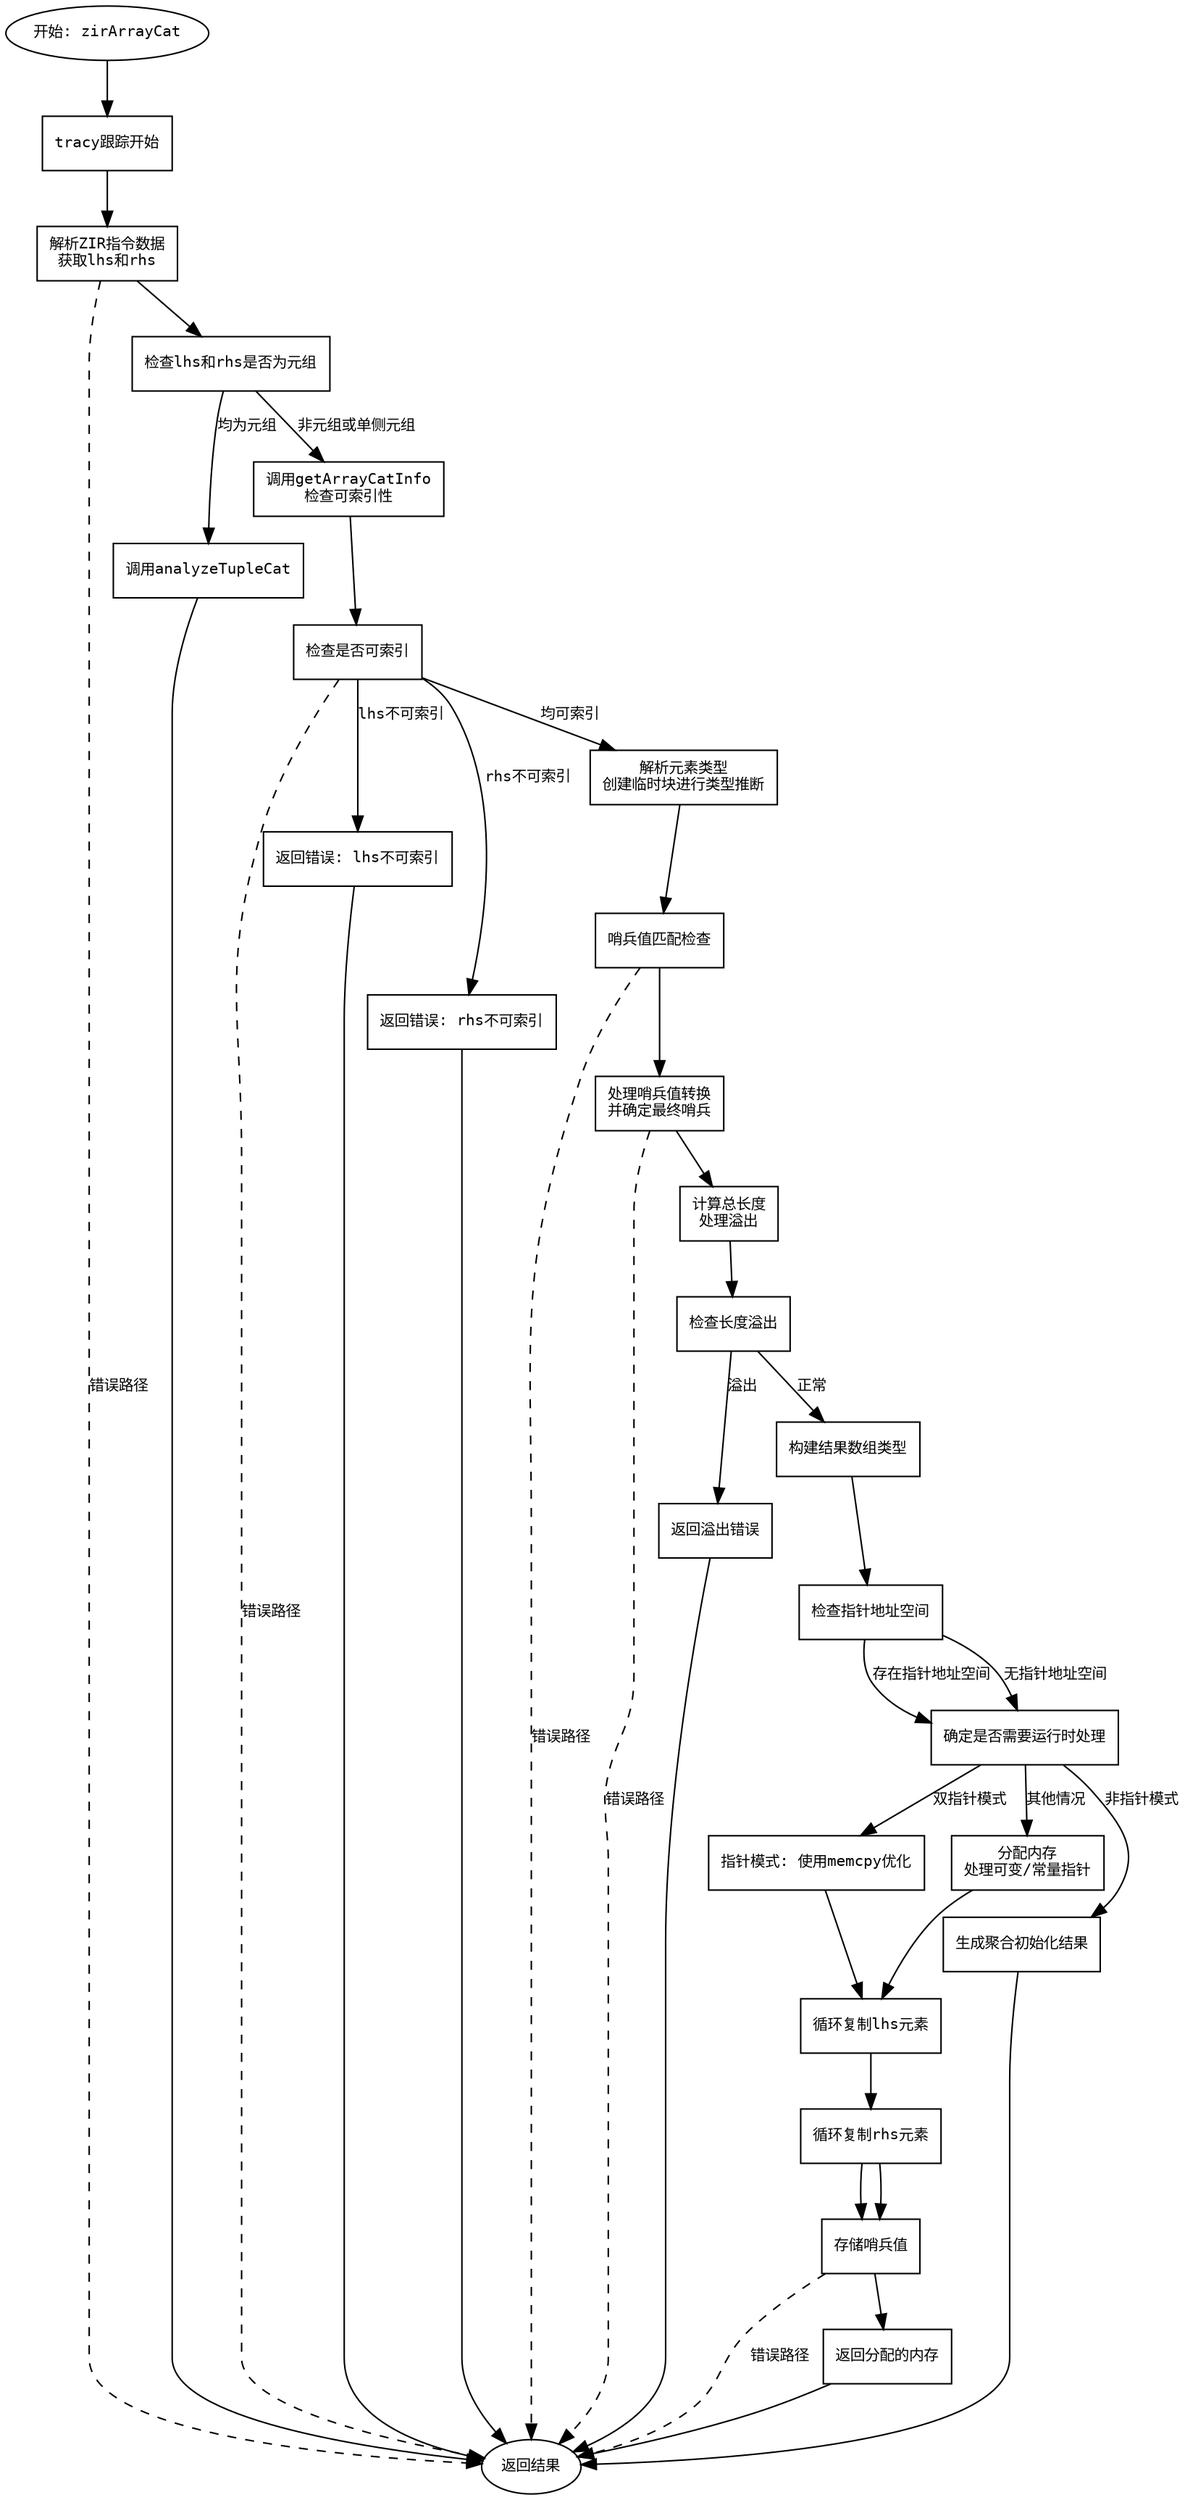 
digraph flowchart {
    node [shape=rectangle, fontname="Courier", fontsize=10];
    edge [fontname="Courier", fontsize=10];

    start [label="开始: zirArrayCat", shape=ellipse];
    end [label="返回结果", shape=ellipse];
    tracy [label="tracy跟踪开始"];
    resolve_inst [label="解析ZIR指令数据\n获取lhs和rhs"];
    check_tuple [label="检查lhs和rhs是否为元组"];
    analyze_tuple [label="调用analyzeTupleCat"];
    get_array_info [label="调用getArrayCatInfo\n检查可索引性"];
    check_indexable [label="检查是否可索引"];
    fail_lhs [label="返回错误: lhs不可索引"];
    fail_rhs [label="返回错误: rhs不可索引"];
    resolve_elem_type [label="解析元素类型\n创建临时块进行类型推断"];
    sentinel_check [label="哨兵值匹配检查"];
    handle_sentinel [label="处理哨兵值转换\n并确定最终哨兵"];
    calc_length [label="计算总长度\n处理溢出"];
    check_overflow [label="检查长度溢出"];
    fail_overflow [label="返回溢出错误"];
    build_result_ty [label="构建结果数组类型"];
    check_ptr_addrspace [label="检查指针地址空间"];
    runtime_check [label="确定是否需要运行时处理"];
    memcpy_hotpath [label="指针模式: 使用memcpy优化"];
    alloc_memory [label="分配内存\n处理可变/常量指针"];
    loop_copy_lhs [label="循环复制lhs元素"];
    loop_copy_rhs [label="循环复制rhs元素"];
    store_sentinel [label="存储哨兵值"];
    aggregate_init [label="生成聚合初始化结果"];
    return_alloc [label="返回分配的内存"];

    start -> tracy;
    tracy -> resolve_inst;
    resolve_inst -> check_tuple;

    check_tuple -> analyze_tuple [label="均为元组"];
    check_tuple -> get_array_info [label="非元组或单侧元组"];

    analyze_tuple -> end;

    get_array_info -> check_indexable;
    check_indexable -> fail_lhs [label="lhs不可索引"];
    check_indexable -> fail_rhs [label="rhs不可索引"];
    check_indexable -> resolve_elem_type [label="均可索引"];

    resolve_elem_type -> sentinel_check;
    sentinel_check -> handle_sentinel;
    handle_sentinel -> calc_length;
    calc_length -> check_overflow;
    check_overflow -> fail_overflow [label="溢出"];
    check_overflow -> build_result_ty [label="正常"];
    fail_overflow -> end;

    build_result_ty -> check_ptr_addrspace;
    check_ptr_addrspace -> runtime_check [label="存在指针地址空间"];
    check_ptr_addrspace -> runtime_check [label="无指针地址空间"];

    runtime_check -> memcpy_hotpath [label="双指针模式"];
    runtime_check -> alloc_memory [label="其他情况"];

    memcpy_hotpath -> loop_copy_lhs;
    loop_copy_lhs -> loop_copy_rhs;
    loop_copy_rhs -> store_sentinel;
    store_sentinel -> return_alloc;
    return_alloc -> end;

    alloc_memory -> loop_copy_lhs;
    loop_copy_rhs -> store_sentinel;

    runtime_check -> aggregate_init [label="非指针模式"];
    aggregate_init -> end;

    fail_lhs -> end;
    fail_rhs -> end;

    // 虚线表示隐式控制流
    edge [style=dashed];
    resolve_inst -> end [label="错误路径"];
    check_indexable -> end [label="错误路径"];
    sentinel_check -> end [label="错误路径"];
    handle_sentinel -> end [label="错误路径"];
    store_sentinel -> end [label="错误路径"];
}
